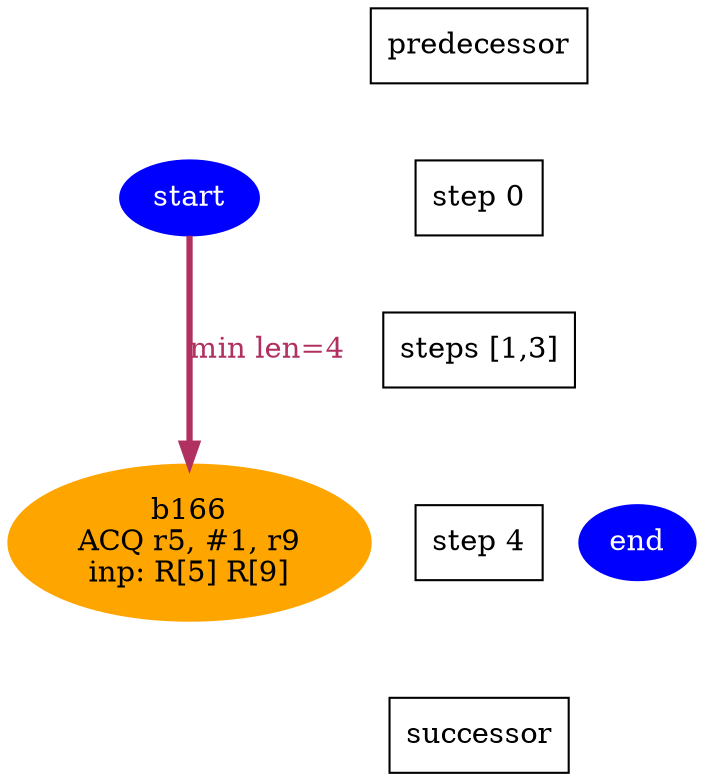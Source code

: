 digraph N {
 b166[color=orange,fontcolor=black,style=filled,label="b166\nACQ r5, #1, r9\ninp: R[5] R[9]"];  {rank=same; S4;  b166;}
 start [color=blue,fontcolor=white,style=filled,label="start"];  {rank=same; S0;  start;}
 end [color=blue,fontcolor=white,style=filled,label="end"];  {rank=same; S4;  end;}
   start -> b166 [color=maroon,fontcolor=maroon,penwidth=3,label="min len=4",weight=1000];
  Sm1 [label="predecessor",shape=box];
  S0 [label="step 0",shape=box];
  Sm1 -> S0[style=invis,weight=9000];
  S1_S3 [label="steps [1,3]",shape=box];
  S0 -> S1_S3[style=invis,weight=9000];
  S4 [label="step 4",shape=box];
  S1_S3 -> S4[style=invis,weight=9000];
  S5 [label="successor",shape=box];
  S4 -> S5[style=invis,weight=9000];
}
